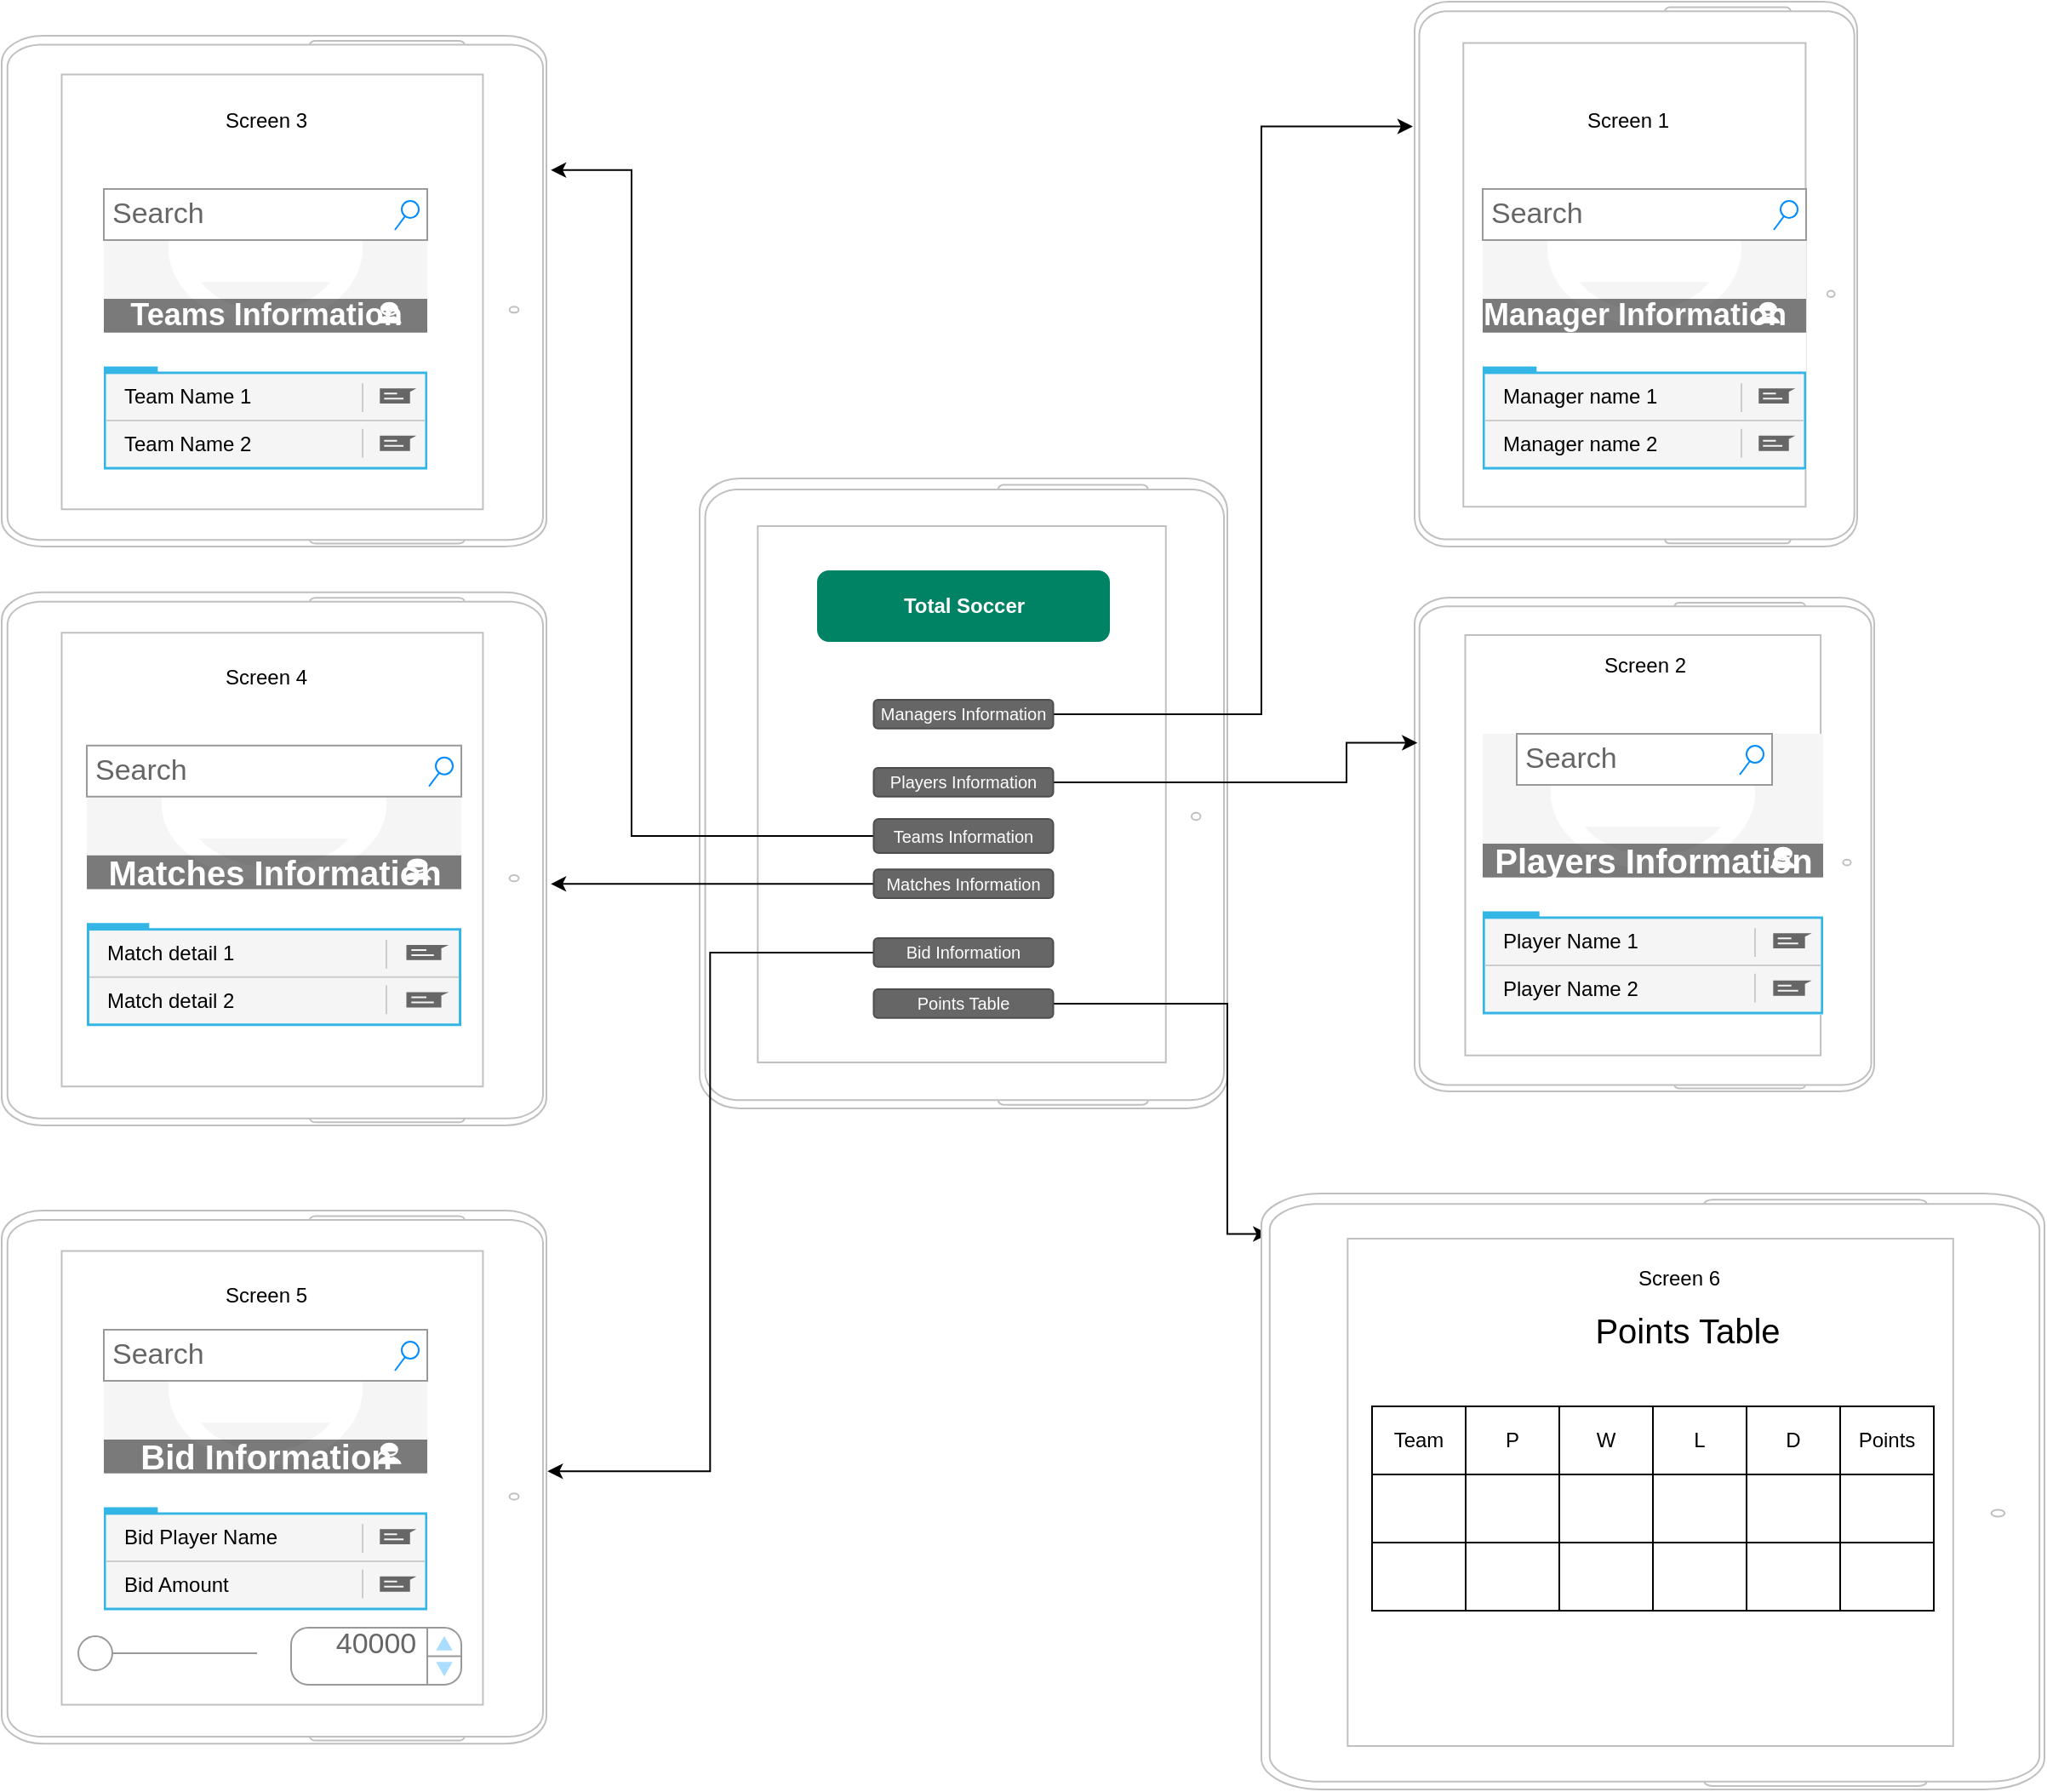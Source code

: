 <mxfile version="14.4.3" type="device"><diagram id="Mt-KHRoIh32ksSuOCPcW" name="Page-1"><mxGraphModel dx="1874" dy="1692" grid="1" gridSize="10" guides="1" tooltips="1" connect="1" arrows="1" fold="1" page="1" pageScale="1" pageWidth="850" pageHeight="1100" math="0" shadow="0"><root><mxCell id="0"/><mxCell id="1" parent="0"/><mxCell id="U3sKHiylC2Qq1uxhus6o-1" value="" style="verticalLabelPosition=bottom;verticalAlign=top;html=1;shadow=0;dashed=0;strokeWidth=1;shape=mxgraph.android.tab2;strokeColor=#c0c0c0;" parent="1" vertex="1"><mxGeometry x="40" y="-210" width="260" height="320" as="geometry"/></mxCell><mxCell id="U3sKHiylC2Qq1uxhus6o-2" value="" style="strokeWidth=1;html=1;shadow=0;dashed=0;shape=mxgraph.android.quick_contact;" parent="1" vertex="1"><mxGeometry x="80" y="-100" width="190" height="165" as="geometry"/></mxCell><mxCell id="U3sKHiylC2Qq1uxhus6o-3" value="&lt;font style=&quot;font-size: 18px&quot;&gt;Manager Information&lt;/font&gt;" style="strokeWidth=1;html=1;shadow=0;dashed=0;shape=mxgraph.android.anchor;rSize=0;fontStyle=1;fontColor=#FFFFFF;" parent="U3sKHiylC2Qq1uxhus6o-2" vertex="1"><mxGeometry y="65" width="177.333" height="18" as="geometry"/></mxCell><mxCell id="U3sKHiylC2Qq1uxhus6o-4" value="Manager name 1" style="strokeWidth=1;html=1;shadow=0;dashed=0;shape=mxgraph.android.anchor;rSize=0;align=left;spacingLeft=10;" parent="U3sKHiylC2Qq1uxhus6o-2" vertex="1"><mxGeometry y="108" width="152" height="28" as="geometry"/></mxCell><mxCell id="U3sKHiylC2Qq1uxhus6o-5" value="Manager name 2" style="strokeWidth=1;html=1;shadow=0;dashed=0;shape=mxgraph.android.anchor;rSize=0;align=left;spacingLeft=10;" parent="U3sKHiylC2Qq1uxhus6o-2" vertex="1"><mxGeometry y="136" width="152" height="28" as="geometry"/></mxCell><mxCell id="U3sKHiylC2Qq1uxhus6o-32" value="Search" style="strokeWidth=1;shadow=0;dashed=0;align=center;html=1;shape=mxgraph.mockup.forms.searchBox;strokeColor=#999999;mainText=;strokeColor2=#008cff;fontColor=#666666;fontSize=17;align=left;spacingLeft=3;" parent="U3sKHiylC2Qq1uxhus6o-2" vertex="1"><mxGeometry width="190" height="30" as="geometry"/></mxCell><mxCell id="U3sKHiylC2Qq1uxhus6o-6" value="Screen 1" style="text;html=1;align=center;verticalAlign=middle;resizable=0;points=[];autosize=1;" parent="1" vertex="1"><mxGeometry x="135" y="-150" width="60" height="20" as="geometry"/></mxCell><mxCell id="U3sKHiylC2Qq1uxhus6o-7" value="" style="verticalLabelPosition=bottom;verticalAlign=top;html=1;shadow=0;dashed=0;strokeWidth=1;shape=mxgraph.android.tab2;strokeColor=#c0c0c0;" parent="1" vertex="1"><mxGeometry x="40" y="140" width="270" height="290" as="geometry"/></mxCell><mxCell id="U3sKHiylC2Qq1uxhus6o-8" value="" style="strokeWidth=1;html=1;shadow=0;dashed=0;shape=mxgraph.android.quick_contact;" parent="1" vertex="1"><mxGeometry x="80" y="220" width="200" height="165" as="geometry"/></mxCell><mxCell id="U3sKHiylC2Qq1uxhus6o-9" value="&lt;font style=&quot;font-size: 20px&quot;&gt;Players Information&lt;/font&gt;" style="strokeWidth=1;html=1;shadow=0;dashed=0;shape=mxgraph.android.anchor;rSize=0;fontStyle=1;fontColor=#FFFFFF;" parent="U3sKHiylC2Qq1uxhus6o-8" vertex="1"><mxGeometry y="65" width="200" height="18" as="geometry"/></mxCell><mxCell id="U3sKHiylC2Qq1uxhus6o-10" value="Player Name 1" style="strokeWidth=1;html=1;shadow=0;dashed=0;shape=mxgraph.android.anchor;rSize=0;align=left;spacingLeft=10;" parent="U3sKHiylC2Qq1uxhus6o-8" vertex="1"><mxGeometry y="108" width="160" height="28" as="geometry"/></mxCell><mxCell id="U3sKHiylC2Qq1uxhus6o-11" value="Player Name 2" style="strokeWidth=1;html=1;shadow=0;dashed=0;shape=mxgraph.android.anchor;rSize=0;align=left;spacingLeft=10;" parent="U3sKHiylC2Qq1uxhus6o-8" vertex="1"><mxGeometry y="136" width="160" height="28" as="geometry"/></mxCell><mxCell id="U3sKHiylC2Qq1uxhus6o-12" value="Screen 2" style="text;html=1;align=center;verticalAlign=middle;resizable=0;points=[];autosize=1;" parent="1" vertex="1"><mxGeometry x="145" y="170" width="60" height="20" as="geometry"/></mxCell><mxCell id="U3sKHiylC2Qq1uxhus6o-13" value="" style="verticalLabelPosition=bottom;verticalAlign=top;html=1;shadow=0;dashed=0;strokeWidth=1;shape=mxgraph.android.tab2;strokeColor=#c0c0c0;" parent="1" vertex="1"><mxGeometry x="-790" y="-190" width="320" height="300" as="geometry"/></mxCell><mxCell id="U3sKHiylC2Qq1uxhus6o-14" value="" style="strokeWidth=1;html=1;shadow=0;dashed=0;shape=mxgraph.android.quick_contact;" parent="1" vertex="1"><mxGeometry x="-730" y="-100" width="190" height="165" as="geometry"/></mxCell><mxCell id="U3sKHiylC2Qq1uxhus6o-15" value="&lt;font style=&quot;font-size: 18px&quot;&gt;Teams Information&lt;/font&gt;" style="strokeWidth=1;html=1;shadow=0;dashed=0;shape=mxgraph.android.anchor;rSize=0;fontStyle=1;fontColor=#FFFFFF;" parent="U3sKHiylC2Qq1uxhus6o-14" vertex="1"><mxGeometry y="65" width="190" height="18" as="geometry"/></mxCell><mxCell id="U3sKHiylC2Qq1uxhus6o-16" value="Team Name 1" style="strokeWidth=1;html=1;shadow=0;dashed=0;shape=mxgraph.android.anchor;rSize=0;align=left;spacingLeft=10;" parent="U3sKHiylC2Qq1uxhus6o-14" vertex="1"><mxGeometry y="108" width="152" height="28" as="geometry"/></mxCell><mxCell id="U3sKHiylC2Qq1uxhus6o-17" value="Team Name 2" style="strokeWidth=1;html=1;shadow=0;dashed=0;shape=mxgraph.android.anchor;rSize=0;align=left;spacingLeft=10;" parent="U3sKHiylC2Qq1uxhus6o-14" vertex="1"><mxGeometry y="136" width="152" height="28" as="geometry"/></mxCell><mxCell id="U3sKHiylC2Qq1uxhus6o-33" value="Search" style="strokeWidth=1;shadow=0;dashed=0;align=center;html=1;shape=mxgraph.mockup.forms.searchBox;strokeColor=#999999;mainText=;strokeColor2=#008cff;fontColor=#666666;fontSize=17;align=left;spacingLeft=3;" parent="U3sKHiylC2Qq1uxhus6o-14" vertex="1"><mxGeometry width="190" height="30" as="geometry"/></mxCell><mxCell id="U3sKHiylC2Qq1uxhus6o-18" value="Screen 3" style="text;html=1;align=center;verticalAlign=middle;resizable=0;points=[];autosize=1;" parent="1" vertex="1"><mxGeometry x="-665" y="-150" width="60" height="20" as="geometry"/></mxCell><mxCell id="U3sKHiylC2Qq1uxhus6o-19" value="" style="verticalLabelPosition=bottom;verticalAlign=top;html=1;shadow=0;dashed=0;strokeWidth=1;shape=mxgraph.android.tab2;strokeColor=#c0c0c0;" parent="1" vertex="1"><mxGeometry x="-790" y="136.88" width="320" height="313.12" as="geometry"/></mxCell><mxCell id="U3sKHiylC2Qq1uxhus6o-20" value="" style="strokeWidth=1;html=1;shadow=0;dashed=0;shape=mxgraph.android.quick_contact;" parent="1" vertex="1"><mxGeometry x="-740" y="226.88" width="220" height="165" as="geometry"/></mxCell><mxCell id="U3sKHiylC2Qq1uxhus6o-21" value="&lt;font style=&quot;font-size: 20px&quot;&gt;Matches Information&lt;/font&gt;" style="strokeWidth=1;html=1;shadow=0;dashed=0;shape=mxgraph.android.anchor;rSize=0;fontStyle=1;fontColor=#FFFFFF;" parent="U3sKHiylC2Qq1uxhus6o-20" vertex="1"><mxGeometry y="65" width="220" height="18" as="geometry"/></mxCell><mxCell id="U3sKHiylC2Qq1uxhus6o-22" value="Match detail 1" style="strokeWidth=1;html=1;shadow=0;dashed=0;shape=mxgraph.android.anchor;rSize=0;align=left;spacingLeft=10;" parent="U3sKHiylC2Qq1uxhus6o-20" vertex="1"><mxGeometry y="108" width="176" height="28" as="geometry"/></mxCell><mxCell id="U3sKHiylC2Qq1uxhus6o-23" value="Match detail 2" style="strokeWidth=1;html=1;shadow=0;dashed=0;shape=mxgraph.android.anchor;rSize=0;align=left;spacingLeft=10;" parent="U3sKHiylC2Qq1uxhus6o-20" vertex="1"><mxGeometry y="136" width="176" height="28" as="geometry"/></mxCell><mxCell id="U3sKHiylC2Qq1uxhus6o-34" value="Search" style="strokeWidth=1;shadow=0;dashed=0;align=center;html=1;shape=mxgraph.mockup.forms.searchBox;strokeColor=#999999;mainText=;strokeColor2=#008cff;fontColor=#666666;fontSize=17;align=left;spacingLeft=3;" parent="U3sKHiylC2Qq1uxhus6o-20" vertex="1"><mxGeometry width="220" height="30" as="geometry"/></mxCell><mxCell id="U3sKHiylC2Qq1uxhus6o-24" value="Screen 4" style="text;html=1;align=center;verticalAlign=middle;resizable=0;points=[];autosize=1;" parent="1" vertex="1"><mxGeometry x="-665" y="176.88" width="60" height="20" as="geometry"/></mxCell><mxCell id="U3sKHiylC2Qq1uxhus6o-31" value="Search" style="strokeWidth=1;shadow=0;dashed=0;align=center;html=1;shape=mxgraph.mockup.forms.searchBox;strokeColor=#999999;mainText=;strokeColor2=#008cff;fontColor=#666666;fontSize=17;align=left;spacingLeft=3;" parent="1" vertex="1"><mxGeometry x="100" y="220" width="150" height="30" as="geometry"/></mxCell><mxCell id="U3sKHiylC2Qq1uxhus6o-36" value="" style="verticalLabelPosition=bottom;verticalAlign=top;html=1;shadow=0;dashed=0;strokeWidth=1;shape=mxgraph.android.tab2;strokeColor=#c0c0c0;" parent="1" vertex="1"><mxGeometry x="-380" y="70" width="310" height="370" as="geometry"/></mxCell><mxCell id="U3sKHiylC2Qq1uxhus6o-42" style="edgeStyle=orthogonalEdgeStyle;rounded=0;orthogonalLoop=1;jettySize=auto;html=1;entryX=-0.004;entryY=0.229;entryDx=0;entryDy=0;entryPerimeter=0;" parent="1" source="U3sKHiylC2Qq1uxhus6o-37" target="U3sKHiylC2Qq1uxhus6o-1" edge="1"><mxGeometry relative="1" as="geometry"><Array as="points"><mxPoint x="-50" y="209"/><mxPoint x="-50" y="-137"/></Array></mxGeometry></mxCell><mxCell id="U3sKHiylC2Qq1uxhus6o-37" value="Managers Information" style="rounded=1;html=1;shadow=0;dashed=0;whiteSpace=wrap;fontSize=10;fillColor=#666666;align=center;strokeColor=#4D4D4D;fontColor=#ffffff;" parent="1" vertex="1"><mxGeometry x="-277.75" y="200" width="105.5" height="16.88" as="geometry"/></mxCell><mxCell id="U3sKHiylC2Qq1uxhus6o-43" style="edgeStyle=orthogonalEdgeStyle;rounded=0;orthogonalLoop=1;jettySize=auto;html=1;entryX=0.006;entryY=0.294;entryDx=0;entryDy=0;entryPerimeter=0;" parent="1" source="U3sKHiylC2Qq1uxhus6o-38" target="U3sKHiylC2Qq1uxhus6o-7" edge="1"><mxGeometry relative="1" as="geometry"><Array as="points"><mxPoint y="249"/><mxPoint y="225"/></Array></mxGeometry></mxCell><mxCell id="U3sKHiylC2Qq1uxhus6o-38" value="Players Information" style="rounded=1;html=1;shadow=0;dashed=0;whiteSpace=wrap;fontSize=10;fillColor=#666666;align=center;strokeColor=#4D4D4D;fontColor=#ffffff;" parent="1" vertex="1"><mxGeometry x="-277.75" y="240" width="105.5" height="16.88" as="geometry"/></mxCell><mxCell id="U3sKHiylC2Qq1uxhus6o-44" style="edgeStyle=orthogonalEdgeStyle;rounded=0;orthogonalLoop=1;jettySize=auto;html=1;entryX=1.008;entryY=0.263;entryDx=0;entryDy=0;entryPerimeter=0;" parent="1" source="U3sKHiylC2Qq1uxhus6o-39" target="U3sKHiylC2Qq1uxhus6o-13" edge="1"><mxGeometry relative="1" as="geometry"><Array as="points"><mxPoint x="-420" y="280"/><mxPoint x="-420" y="-111"/></Array></mxGeometry></mxCell><mxCell id="U3sKHiylC2Qq1uxhus6o-39" value="Teams Information" style="rounded=1;html=1;shadow=0;dashed=0;whiteSpace=wrap;fontSize=10;fillColor=#666666;align=center;strokeColor=#4D4D4D;fontColor=#ffffff;" parent="1" vertex="1"><mxGeometry x="-277.75" y="270" width="105.5" height="20" as="geometry"/></mxCell><mxCell id="U3sKHiylC2Qq1uxhus6o-45" style="edgeStyle=orthogonalEdgeStyle;rounded=0;orthogonalLoop=1;jettySize=auto;html=1;entryX=1.008;entryY=0.547;entryDx=0;entryDy=0;entryPerimeter=0;" parent="1" source="U3sKHiylC2Qq1uxhus6o-40" target="U3sKHiylC2Qq1uxhus6o-19" edge="1"><mxGeometry relative="1" as="geometry"/></mxCell><mxCell id="U3sKHiylC2Qq1uxhus6o-40" value="Matches Information" style="rounded=1;html=1;shadow=0;dashed=0;whiteSpace=wrap;fontSize=10;fillColor=#666666;align=center;strokeColor=#4D4D4D;fontColor=#ffffff;" parent="1" vertex="1"><mxGeometry x="-277.75" y="299.68" width="105.5" height="16.88" as="geometry"/></mxCell><mxCell id="U3sKHiylC2Qq1uxhus6o-41" value="Total Soccer" style="dashed=0;html=1;rounded=1;fillColor=#008364;strokeColor=#008364;fontSize=12;align=center;fontStyle=1;strokeWidth=2;fontColor=#ffffff" parent="1" vertex="1"><mxGeometry x="-310" y="125" width="170" height="40" as="geometry"/></mxCell><mxCell id="EC0YamMyPBuaWbV9BTPa-64" style="edgeStyle=orthogonalEdgeStyle;rounded=0;orthogonalLoop=1;jettySize=auto;html=1;entryX=1.002;entryY=0.489;entryDx=0;entryDy=0;entryPerimeter=0;" edge="1" parent="1" source="EC0YamMyPBuaWbV9BTPa-2" target="EC0YamMyPBuaWbV9BTPa-4"><mxGeometry relative="1" as="geometry"/></mxCell><mxCell id="EC0YamMyPBuaWbV9BTPa-2" value="Bid Information" style="rounded=1;html=1;shadow=0;dashed=0;whiteSpace=wrap;fontSize=10;fillColor=#666666;align=center;strokeColor=#4D4D4D;fontColor=#ffffff;" vertex="1" parent="1"><mxGeometry x="-277.75" y="340" width="105.5" height="16.88" as="geometry"/></mxCell><mxCell id="EC0YamMyPBuaWbV9BTPa-63" style="edgeStyle=orthogonalEdgeStyle;rounded=0;orthogonalLoop=1;jettySize=auto;html=1;entryX=0.009;entryY=0.068;entryDx=0;entryDy=0;entryPerimeter=0;" edge="1" parent="1" source="EC0YamMyPBuaWbV9BTPa-3" target="EC0YamMyPBuaWbV9BTPa-11"><mxGeometry relative="1" as="geometry"><Array as="points"><mxPoint x="-70" y="379"/><mxPoint x="-70" y="514"/></Array></mxGeometry></mxCell><mxCell id="EC0YamMyPBuaWbV9BTPa-3" value="Points Table" style="rounded=1;html=1;shadow=0;dashed=0;whiteSpace=wrap;fontSize=10;fillColor=#666666;align=center;strokeColor=#4D4D4D;fontColor=#ffffff;" vertex="1" parent="1"><mxGeometry x="-277.75" y="370" width="105.5" height="16.88" as="geometry"/></mxCell><mxCell id="EC0YamMyPBuaWbV9BTPa-4" value="" style="verticalLabelPosition=bottom;verticalAlign=top;html=1;shadow=0;dashed=0;strokeWidth=1;shape=mxgraph.android.tab2;strokeColor=#c0c0c0;" vertex="1" parent="1"><mxGeometry x="-790" y="500" width="320" height="313.12" as="geometry"/></mxCell><mxCell id="EC0YamMyPBuaWbV9BTPa-5" value="" style="strokeWidth=1;html=1;shadow=0;dashed=0;shape=mxgraph.android.quick_contact;" vertex="1" parent="1"><mxGeometry x="-730" y="570" width="190" height="165" as="geometry"/></mxCell><mxCell id="EC0YamMyPBuaWbV9BTPa-6" value="&lt;font style=&quot;font-size: 20px&quot;&gt;Bid Information&lt;/font&gt;" style="strokeWidth=1;html=1;shadow=0;dashed=0;shape=mxgraph.android.anchor;rSize=0;fontStyle=1;fontColor=#FFFFFF;" vertex="1" parent="EC0YamMyPBuaWbV9BTPa-5"><mxGeometry y="65" width="190" height="18" as="geometry"/></mxCell><mxCell id="EC0YamMyPBuaWbV9BTPa-7" value="Bid Player Name" style="strokeWidth=1;html=1;shadow=0;dashed=0;shape=mxgraph.android.anchor;rSize=0;align=left;spacingLeft=10;" vertex="1" parent="EC0YamMyPBuaWbV9BTPa-5"><mxGeometry y="108" width="152" height="28" as="geometry"/></mxCell><mxCell id="EC0YamMyPBuaWbV9BTPa-8" value="Bid Amount" style="strokeWidth=1;html=1;shadow=0;dashed=0;shape=mxgraph.android.anchor;rSize=0;align=left;spacingLeft=10;" vertex="1" parent="EC0YamMyPBuaWbV9BTPa-5"><mxGeometry y="136" width="152" height="28" as="geometry"/></mxCell><mxCell id="EC0YamMyPBuaWbV9BTPa-9" value="Search" style="strokeWidth=1;shadow=0;dashed=0;align=center;html=1;shape=mxgraph.mockup.forms.searchBox;strokeColor=#999999;mainText=;strokeColor2=#008cff;fontColor=#666666;fontSize=17;align=left;spacingLeft=3;" vertex="1" parent="EC0YamMyPBuaWbV9BTPa-5"><mxGeometry width="190" height="30" as="geometry"/></mxCell><mxCell id="EC0YamMyPBuaWbV9BTPa-10" value="Screen 5" style="text;html=1;align=center;verticalAlign=middle;resizable=0;points=[];autosize=1;" vertex="1" parent="1"><mxGeometry x="-665" y="540" width="60" height="20" as="geometry"/></mxCell><mxCell id="EC0YamMyPBuaWbV9BTPa-11" value="" style="verticalLabelPosition=bottom;verticalAlign=top;html=1;shadow=0;dashed=0;strokeWidth=1;shape=mxgraph.android.tab2;strokeColor=#c0c0c0;" vertex="1" parent="1"><mxGeometry x="-50" y="490" width="460" height="350" as="geometry"/></mxCell><mxCell id="EC0YamMyPBuaWbV9BTPa-17" value="Screen 6" style="text;html=1;align=center;verticalAlign=middle;resizable=0;points=[];autosize=1;" vertex="1" parent="1"><mxGeometry x="165" y="530" width="60" height="20" as="geometry"/></mxCell><mxCell id="EC0YamMyPBuaWbV9BTPa-18" value="" style="verticalLabelPosition=bottom;shadow=0;dashed=0;align=center;html=1;verticalAlign=top;strokeWidth=1;shape=mxgraph.mockup.forms.horSlider;strokeColor=#999999;sliderStyle=basic;sliderPos=0;handleStyle=circle;fillColor2=#ddeeff;" vertex="1" parent="1"><mxGeometry x="-740" y="745" width="100" height="30" as="geometry"/></mxCell><mxCell id="EC0YamMyPBuaWbV9BTPa-19" value="40000" style="strokeWidth=1;shadow=0;dashed=0;align=center;html=1;shape=mxgraph.mockup.forms.spinner;strokeColor=#999999;spinLayout=right;spinStyle=normal;adjStyle=triangle;fillColor=#aaddff;fontSize=17;fontColor=#666666;mainText=;html=1;overflow=fill;" vertex="1" parent="1"><mxGeometry x="-620" y="745" width="100" height="33.44" as="geometry"/></mxCell><mxCell id="EC0YamMyPBuaWbV9BTPa-40" value="" style="shape=table;html=1;whiteSpace=wrap;startSize=0;container=1;collapsible=0;childLayout=tableLayout;" vertex="1" parent="1"><mxGeometry x="15" y="615" width="330" height="120" as="geometry"/></mxCell><mxCell id="EC0YamMyPBuaWbV9BTPa-41" value="" style="shape=partialRectangle;html=1;whiteSpace=wrap;collapsible=0;dropTarget=0;pointerEvents=0;fillColor=none;top=0;left=0;bottom=0;right=0;points=[[0,0.5],[1,0.5]];portConstraint=eastwest;" vertex="1" parent="EC0YamMyPBuaWbV9BTPa-40"><mxGeometry width="330" height="40" as="geometry"/></mxCell><mxCell id="EC0YamMyPBuaWbV9BTPa-42" value="Team" style="shape=partialRectangle;html=1;whiteSpace=wrap;connectable=0;overflow=hidden;fillColor=none;top=0;left=0;bottom=0;right=0;" vertex="1" parent="EC0YamMyPBuaWbV9BTPa-41"><mxGeometry width="55" height="40" as="geometry"/></mxCell><mxCell id="EC0YamMyPBuaWbV9BTPa-43" value="P" style="shape=partialRectangle;html=1;whiteSpace=wrap;connectable=0;overflow=hidden;fillColor=none;top=0;left=0;bottom=0;right=0;" vertex="1" parent="EC0YamMyPBuaWbV9BTPa-41"><mxGeometry x="55" width="55" height="40" as="geometry"/></mxCell><mxCell id="EC0YamMyPBuaWbV9BTPa-44" value="W" style="shape=partialRectangle;html=1;whiteSpace=wrap;connectable=0;overflow=hidden;fillColor=none;top=0;left=0;bottom=0;right=0;" vertex="1" parent="EC0YamMyPBuaWbV9BTPa-41"><mxGeometry x="110" width="55" height="40" as="geometry"/></mxCell><mxCell id="EC0YamMyPBuaWbV9BTPa-45" value="L" style="shape=partialRectangle;html=1;whiteSpace=wrap;connectable=0;overflow=hidden;fillColor=none;top=0;left=0;bottom=0;right=0;" vertex="1" parent="EC0YamMyPBuaWbV9BTPa-41"><mxGeometry x="165" width="55" height="40" as="geometry"/></mxCell><mxCell id="EC0YamMyPBuaWbV9BTPa-46" value="D" style="shape=partialRectangle;html=1;whiteSpace=wrap;connectable=0;overflow=hidden;fillColor=none;top=0;left=0;bottom=0;right=0;" vertex="1" parent="EC0YamMyPBuaWbV9BTPa-41"><mxGeometry x="220" width="55" height="40" as="geometry"/></mxCell><mxCell id="EC0YamMyPBuaWbV9BTPa-47" value="Points" style="shape=partialRectangle;html=1;whiteSpace=wrap;connectable=0;overflow=hidden;fillColor=none;top=0;left=0;bottom=0;right=0;" vertex="1" parent="EC0YamMyPBuaWbV9BTPa-41"><mxGeometry x="275" width="55" height="40" as="geometry"/></mxCell><mxCell id="EC0YamMyPBuaWbV9BTPa-48" value="" style="shape=partialRectangle;html=1;whiteSpace=wrap;collapsible=0;dropTarget=0;pointerEvents=0;fillColor=none;top=0;left=0;bottom=0;right=0;points=[[0,0.5],[1,0.5]];portConstraint=eastwest;" vertex="1" parent="EC0YamMyPBuaWbV9BTPa-40"><mxGeometry y="40" width="330" height="40" as="geometry"/></mxCell><mxCell id="EC0YamMyPBuaWbV9BTPa-49" value="" style="shape=partialRectangle;html=1;whiteSpace=wrap;connectable=0;overflow=hidden;fillColor=none;top=0;left=0;bottom=0;right=0;" vertex="1" parent="EC0YamMyPBuaWbV9BTPa-48"><mxGeometry width="55" height="40" as="geometry"/></mxCell><mxCell id="EC0YamMyPBuaWbV9BTPa-50" value="" style="shape=partialRectangle;html=1;whiteSpace=wrap;connectable=0;overflow=hidden;fillColor=none;top=0;left=0;bottom=0;right=0;" vertex="1" parent="EC0YamMyPBuaWbV9BTPa-48"><mxGeometry x="55" width="55" height="40" as="geometry"/></mxCell><mxCell id="EC0YamMyPBuaWbV9BTPa-51" value="" style="shape=partialRectangle;html=1;whiteSpace=wrap;connectable=0;overflow=hidden;fillColor=none;top=0;left=0;bottom=0;right=0;" vertex="1" parent="EC0YamMyPBuaWbV9BTPa-48"><mxGeometry x="110" width="55" height="40" as="geometry"/></mxCell><mxCell id="EC0YamMyPBuaWbV9BTPa-52" value="" style="shape=partialRectangle;html=1;whiteSpace=wrap;connectable=0;overflow=hidden;fillColor=none;top=0;left=0;bottom=0;right=0;" vertex="1" parent="EC0YamMyPBuaWbV9BTPa-48"><mxGeometry x="165" width="55" height="40" as="geometry"/></mxCell><mxCell id="EC0YamMyPBuaWbV9BTPa-53" value="" style="shape=partialRectangle;html=1;whiteSpace=wrap;connectable=0;overflow=hidden;fillColor=none;top=0;left=0;bottom=0;right=0;" vertex="1" parent="EC0YamMyPBuaWbV9BTPa-48"><mxGeometry x="220" width="55" height="40" as="geometry"/></mxCell><mxCell id="EC0YamMyPBuaWbV9BTPa-54" value="" style="shape=partialRectangle;html=1;whiteSpace=wrap;connectable=0;overflow=hidden;fillColor=none;top=0;left=0;bottom=0;right=0;" vertex="1" parent="EC0YamMyPBuaWbV9BTPa-48"><mxGeometry x="275" width="55" height="40" as="geometry"/></mxCell><mxCell id="EC0YamMyPBuaWbV9BTPa-55" value="" style="shape=partialRectangle;html=1;whiteSpace=wrap;collapsible=0;dropTarget=0;pointerEvents=0;fillColor=none;top=0;left=0;bottom=0;right=0;points=[[0,0.5],[1,0.5]];portConstraint=eastwest;" vertex="1" parent="EC0YamMyPBuaWbV9BTPa-40"><mxGeometry y="80" width="330" height="40" as="geometry"/></mxCell><mxCell id="EC0YamMyPBuaWbV9BTPa-56" value="" style="shape=partialRectangle;html=1;whiteSpace=wrap;connectable=0;overflow=hidden;fillColor=none;top=0;left=0;bottom=0;right=0;" vertex="1" parent="EC0YamMyPBuaWbV9BTPa-55"><mxGeometry width="55" height="40" as="geometry"/></mxCell><mxCell id="EC0YamMyPBuaWbV9BTPa-57" value="" style="shape=partialRectangle;html=1;whiteSpace=wrap;connectable=0;overflow=hidden;fillColor=none;top=0;left=0;bottom=0;right=0;" vertex="1" parent="EC0YamMyPBuaWbV9BTPa-55"><mxGeometry x="55" width="55" height="40" as="geometry"/></mxCell><mxCell id="EC0YamMyPBuaWbV9BTPa-58" value="" style="shape=partialRectangle;html=1;whiteSpace=wrap;connectable=0;overflow=hidden;fillColor=none;top=0;left=0;bottom=0;right=0;" vertex="1" parent="EC0YamMyPBuaWbV9BTPa-55"><mxGeometry x="110" width="55" height="40" as="geometry"/></mxCell><mxCell id="EC0YamMyPBuaWbV9BTPa-59" value="" style="shape=partialRectangle;html=1;whiteSpace=wrap;connectable=0;overflow=hidden;fillColor=none;top=0;left=0;bottom=0;right=0;" vertex="1" parent="EC0YamMyPBuaWbV9BTPa-55"><mxGeometry x="165" width="55" height="40" as="geometry"/></mxCell><mxCell id="EC0YamMyPBuaWbV9BTPa-60" value="" style="shape=partialRectangle;html=1;whiteSpace=wrap;connectable=0;overflow=hidden;fillColor=none;top=0;left=0;bottom=0;right=0;" vertex="1" parent="EC0YamMyPBuaWbV9BTPa-55"><mxGeometry x="220" width="55" height="40" as="geometry"/></mxCell><mxCell id="EC0YamMyPBuaWbV9BTPa-61" value="" style="shape=partialRectangle;html=1;whiteSpace=wrap;connectable=0;overflow=hidden;fillColor=none;top=0;left=0;bottom=0;right=0;" vertex="1" parent="EC0YamMyPBuaWbV9BTPa-55"><mxGeometry x="275" width="55" height="40" as="geometry"/></mxCell><mxCell id="EC0YamMyPBuaWbV9BTPa-62" value="&lt;font style=&quot;font-size: 20px&quot;&gt;Points Table&lt;/font&gt;" style="text;html=1;align=center;verticalAlign=middle;resizable=0;points=[];autosize=1;" vertex="1" parent="1"><mxGeometry x="140" y="560" width="120" height="20" as="geometry"/></mxCell></root></mxGraphModel></diagram></mxfile>